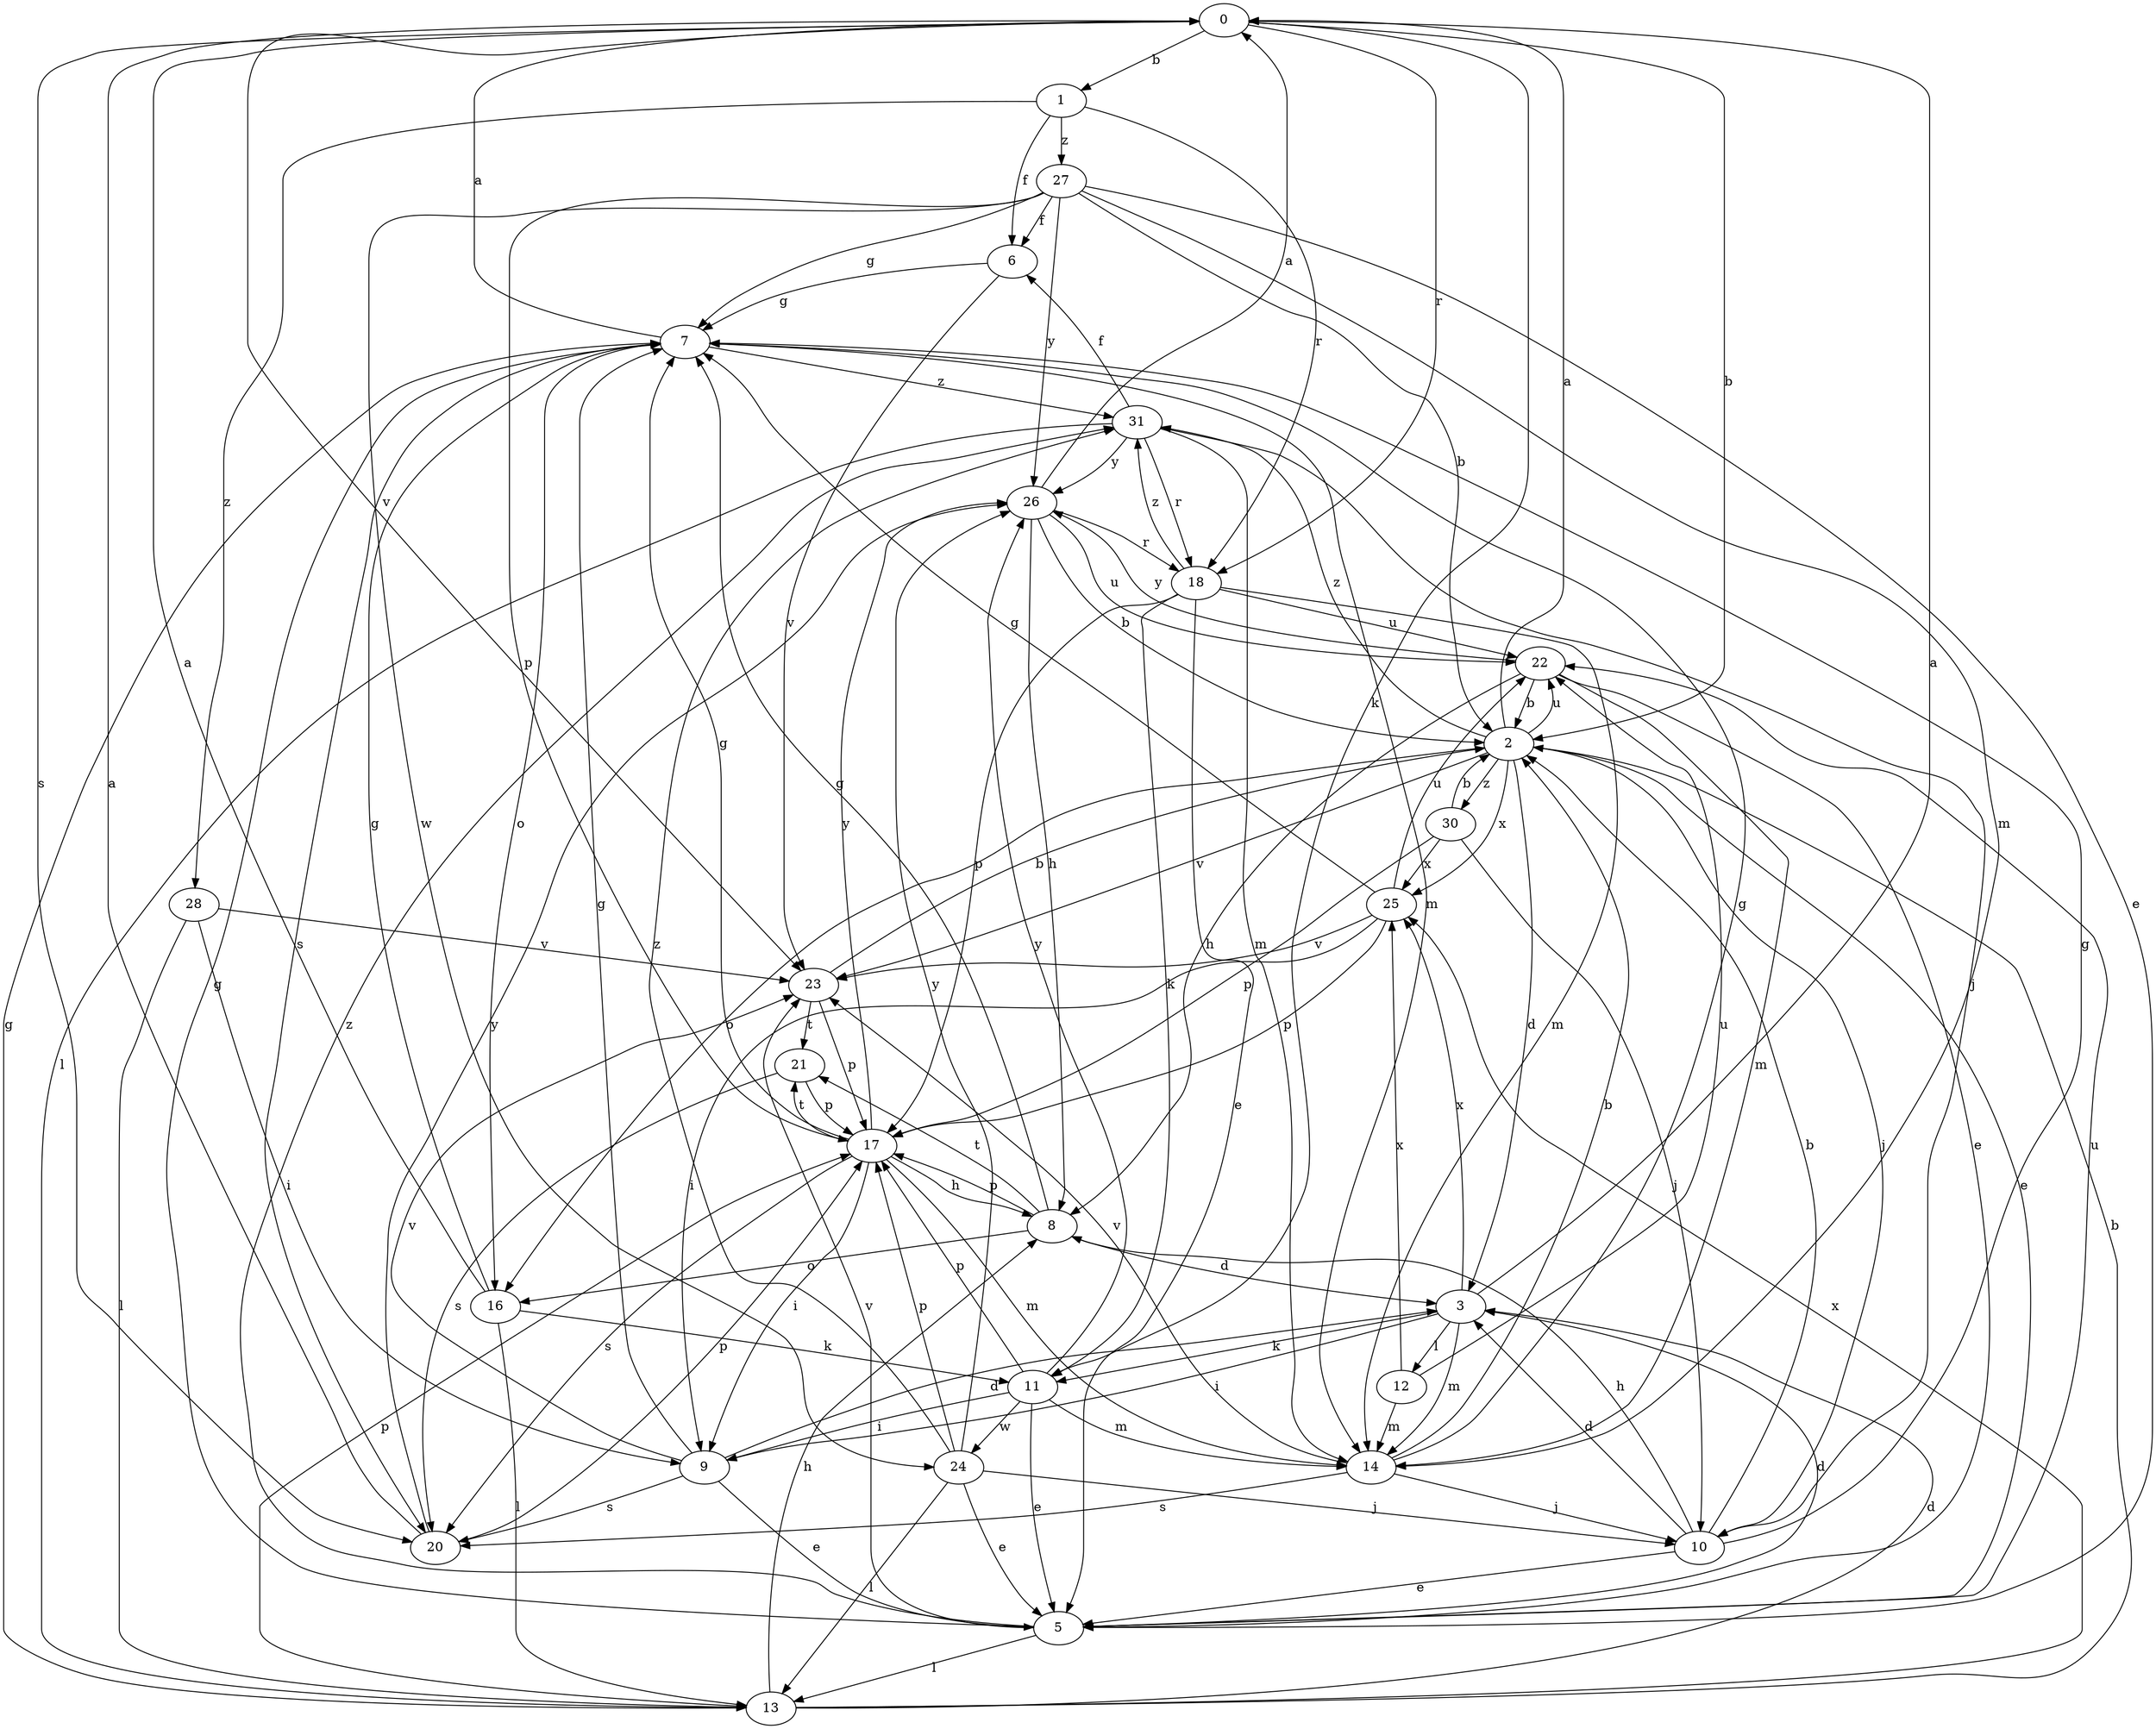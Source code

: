 strict digraph  {
0;
1;
2;
3;
5;
6;
7;
8;
9;
10;
11;
12;
13;
14;
16;
17;
18;
20;
21;
22;
23;
24;
25;
26;
27;
28;
30;
31;
0 -> 1  [label=b];
0 -> 2  [label=b];
0 -> 11  [label=k];
0 -> 18  [label=r];
0 -> 20  [label=s];
0 -> 23  [label=v];
1 -> 6  [label=f];
1 -> 18  [label=r];
1 -> 27  [label=z];
1 -> 28  [label=z];
2 -> 0  [label=a];
2 -> 3  [label=d];
2 -> 5  [label=e];
2 -> 10  [label=j];
2 -> 16  [label=o];
2 -> 22  [label=u];
2 -> 23  [label=v];
2 -> 25  [label=x];
2 -> 30  [label=z];
2 -> 31  [label=z];
3 -> 0  [label=a];
3 -> 9  [label=i];
3 -> 11  [label=k];
3 -> 12  [label=l];
3 -> 14  [label=m];
3 -> 25  [label=x];
5 -> 3  [label=d];
5 -> 7  [label=g];
5 -> 13  [label=l];
5 -> 22  [label=u];
5 -> 23  [label=v];
5 -> 31  [label=z];
6 -> 7  [label=g];
6 -> 23  [label=v];
7 -> 0  [label=a];
7 -> 14  [label=m];
7 -> 16  [label=o];
7 -> 20  [label=s];
7 -> 31  [label=z];
8 -> 3  [label=d];
8 -> 7  [label=g];
8 -> 16  [label=o];
8 -> 17  [label=p];
8 -> 21  [label=t];
9 -> 3  [label=d];
9 -> 5  [label=e];
9 -> 7  [label=g];
9 -> 20  [label=s];
9 -> 23  [label=v];
10 -> 2  [label=b];
10 -> 3  [label=d];
10 -> 5  [label=e];
10 -> 7  [label=g];
10 -> 8  [label=h];
11 -> 5  [label=e];
11 -> 9  [label=i];
11 -> 14  [label=m];
11 -> 17  [label=p];
11 -> 24  [label=w];
11 -> 26  [label=y];
12 -> 14  [label=m];
12 -> 22  [label=u];
12 -> 25  [label=x];
13 -> 2  [label=b];
13 -> 3  [label=d];
13 -> 7  [label=g];
13 -> 8  [label=h];
13 -> 17  [label=p];
13 -> 25  [label=x];
14 -> 2  [label=b];
14 -> 7  [label=g];
14 -> 10  [label=j];
14 -> 20  [label=s];
14 -> 23  [label=v];
16 -> 0  [label=a];
16 -> 7  [label=g];
16 -> 11  [label=k];
16 -> 13  [label=l];
17 -> 7  [label=g];
17 -> 8  [label=h];
17 -> 9  [label=i];
17 -> 14  [label=m];
17 -> 20  [label=s];
17 -> 21  [label=t];
17 -> 26  [label=y];
18 -> 5  [label=e];
18 -> 11  [label=k];
18 -> 14  [label=m];
18 -> 17  [label=p];
18 -> 22  [label=u];
18 -> 31  [label=z];
20 -> 0  [label=a];
20 -> 17  [label=p];
20 -> 26  [label=y];
21 -> 17  [label=p];
21 -> 20  [label=s];
22 -> 2  [label=b];
22 -> 5  [label=e];
22 -> 8  [label=h];
22 -> 14  [label=m];
22 -> 26  [label=y];
23 -> 2  [label=b];
23 -> 17  [label=p];
23 -> 21  [label=t];
24 -> 5  [label=e];
24 -> 10  [label=j];
24 -> 13  [label=l];
24 -> 17  [label=p];
24 -> 26  [label=y];
24 -> 31  [label=z];
25 -> 7  [label=g];
25 -> 9  [label=i];
25 -> 17  [label=p];
25 -> 22  [label=u];
25 -> 23  [label=v];
26 -> 0  [label=a];
26 -> 2  [label=b];
26 -> 8  [label=h];
26 -> 18  [label=r];
26 -> 22  [label=u];
27 -> 2  [label=b];
27 -> 5  [label=e];
27 -> 6  [label=f];
27 -> 7  [label=g];
27 -> 14  [label=m];
27 -> 17  [label=p];
27 -> 24  [label=w];
27 -> 26  [label=y];
28 -> 9  [label=i];
28 -> 13  [label=l];
28 -> 23  [label=v];
30 -> 2  [label=b];
30 -> 10  [label=j];
30 -> 17  [label=p];
30 -> 25  [label=x];
31 -> 6  [label=f];
31 -> 10  [label=j];
31 -> 13  [label=l];
31 -> 14  [label=m];
31 -> 18  [label=r];
31 -> 26  [label=y];
}
